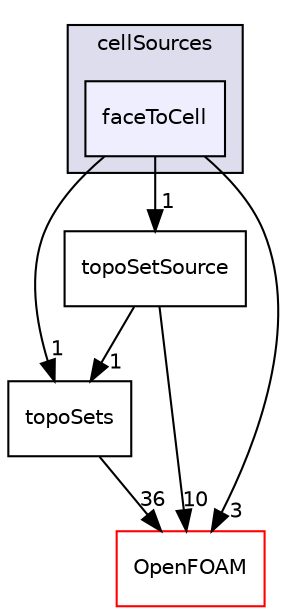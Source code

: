 digraph "src/meshTools/sets/cellSources/faceToCell" {
  bgcolor=transparent;
  compound=true
  node [ fontsize="10", fontname="Helvetica"];
  edge [ labelfontsize="10", labelfontname="Helvetica"];
  subgraph clusterdir_fc621d78dcee889743a7b51abdefc9d7 {
    graph [ bgcolor="#ddddee", pencolor="black", label="cellSources" fontname="Helvetica", fontsize="10", URL="dir_fc621d78dcee889743a7b51abdefc9d7.html"]
  dir_c35766afbb2674f0d9533a41def577d8 [shape=box, label="faceToCell", style="filled", fillcolor="#eeeeff", pencolor="black", URL="dir_c35766afbb2674f0d9533a41def577d8.html"];
  }
  dir_d23dbc881ee772048f144c3220c0e8b5 [shape=box label="topoSets" URL="dir_d23dbc881ee772048f144c3220c0e8b5.html"];
  dir_ffdc7a49b4414cf981ba8f0aa91f3c24 [shape=box label="topoSetSource" URL="dir_ffdc7a49b4414cf981ba8f0aa91f3c24.html"];
  dir_c5473ff19b20e6ec4dfe5c310b3778a8 [shape=box label="OpenFOAM" color="red" URL="dir_c5473ff19b20e6ec4dfe5c310b3778a8.html"];
  dir_c35766afbb2674f0d9533a41def577d8->dir_d23dbc881ee772048f144c3220c0e8b5 [headlabel="1", labeldistance=1.5 headhref="dir_001819_001863.html"];
  dir_c35766afbb2674f0d9533a41def577d8->dir_ffdc7a49b4414cf981ba8f0aa91f3c24 [headlabel="1", labeldistance=1.5 headhref="dir_001819_001865.html"];
  dir_c35766afbb2674f0d9533a41def577d8->dir_c5473ff19b20e6ec4dfe5c310b3778a8 [headlabel="3", labeldistance=1.5 headhref="dir_001819_001896.html"];
  dir_d23dbc881ee772048f144c3220c0e8b5->dir_c5473ff19b20e6ec4dfe5c310b3778a8 [headlabel="36", labeldistance=1.5 headhref="dir_001863_001896.html"];
  dir_ffdc7a49b4414cf981ba8f0aa91f3c24->dir_d23dbc881ee772048f144c3220c0e8b5 [headlabel="1", labeldistance=1.5 headhref="dir_001865_001863.html"];
  dir_ffdc7a49b4414cf981ba8f0aa91f3c24->dir_c5473ff19b20e6ec4dfe5c310b3778a8 [headlabel="10", labeldistance=1.5 headhref="dir_001865_001896.html"];
}
